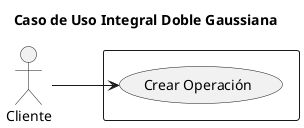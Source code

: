 @startuml

title Caso de Uso Integral Doble Gaussiana

left to right direction

actor Cliente as user

rectangle  {
    usecase "Crear Operación" as crear
}

user --> crear: ""

@enduml